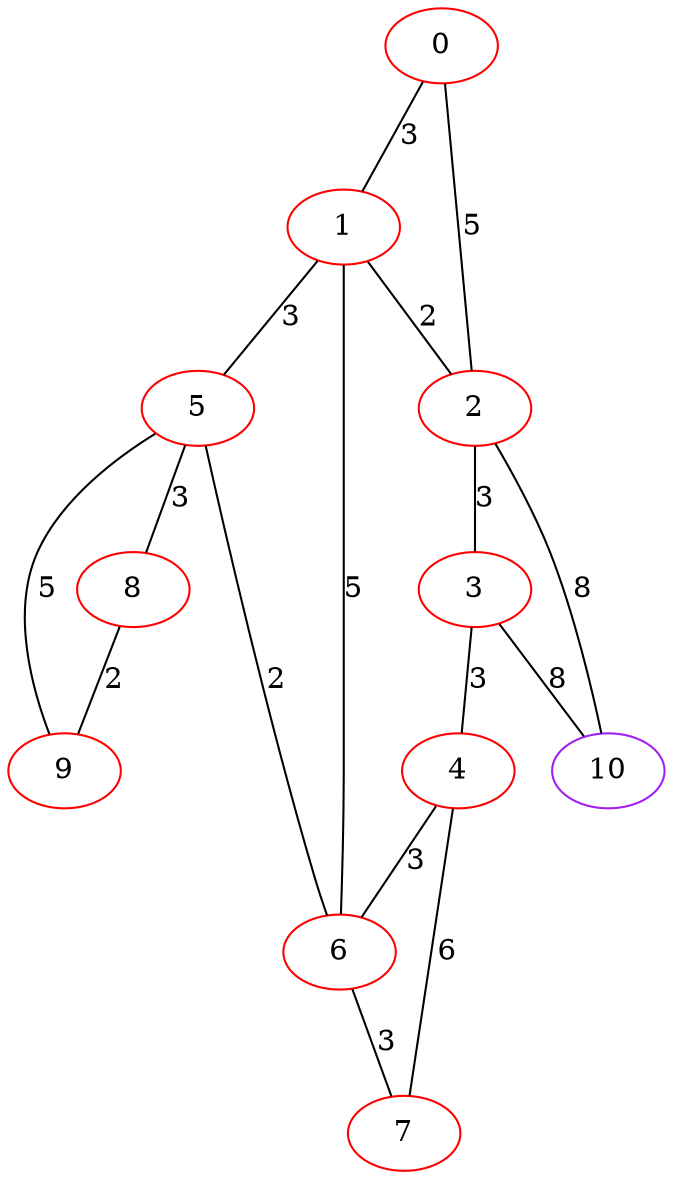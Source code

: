 graph "" {
0 [color=red, weight=1];
1 [color=red, weight=1];
2 [color=red, weight=1];
3 [color=red, weight=1];
4 [color=red, weight=1];
5 [color=red, weight=1];
6 [color=red, weight=1];
7 [color=red, weight=1];
8 [color=red, weight=1];
9 [color=red, weight=1];
10 [color=purple, weight=4];
0 -- 1  [key=0, label=3];
0 -- 2  [key=0, label=5];
1 -- 2  [key=0, label=2];
1 -- 5  [key=0, label=3];
1 -- 6  [key=0, label=5];
2 -- 10  [key=0, label=8];
2 -- 3  [key=0, label=3];
3 -- 4  [key=0, label=3];
3 -- 10  [key=0, label=8];
4 -- 6  [key=0, label=3];
4 -- 7  [key=0, label=6];
5 -- 8  [key=0, label=3];
5 -- 6  [key=0, label=2];
5 -- 9  [key=0, label=5];
6 -- 7  [key=0, label=3];
8 -- 9  [key=0, label=2];
}
